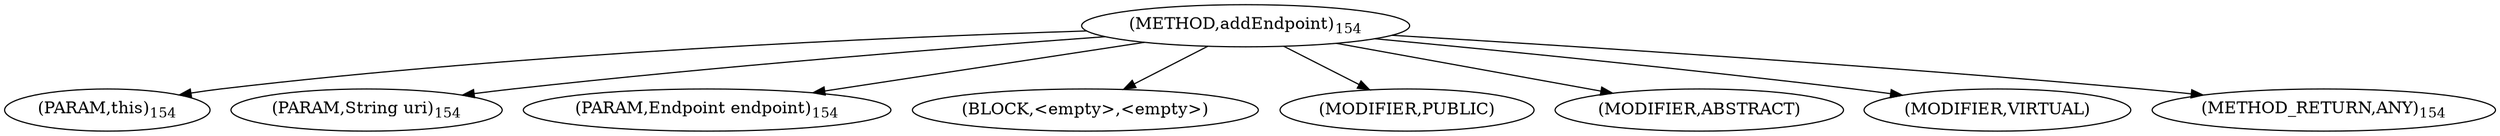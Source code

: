 digraph "addEndpoint" {  
"128" [label = <(METHOD,addEndpoint)<SUB>154</SUB>> ]
"129" [label = <(PARAM,this)<SUB>154</SUB>> ]
"130" [label = <(PARAM,String uri)<SUB>154</SUB>> ]
"131" [label = <(PARAM,Endpoint endpoint)<SUB>154</SUB>> ]
"132" [label = <(BLOCK,&lt;empty&gt;,&lt;empty&gt;)> ]
"133" [label = <(MODIFIER,PUBLIC)> ]
"134" [label = <(MODIFIER,ABSTRACT)> ]
"135" [label = <(MODIFIER,VIRTUAL)> ]
"136" [label = <(METHOD_RETURN,ANY)<SUB>154</SUB>> ]
  "128" -> "129" 
  "128" -> "130" 
  "128" -> "131" 
  "128" -> "132" 
  "128" -> "133" 
  "128" -> "134" 
  "128" -> "135" 
  "128" -> "136" 
}
